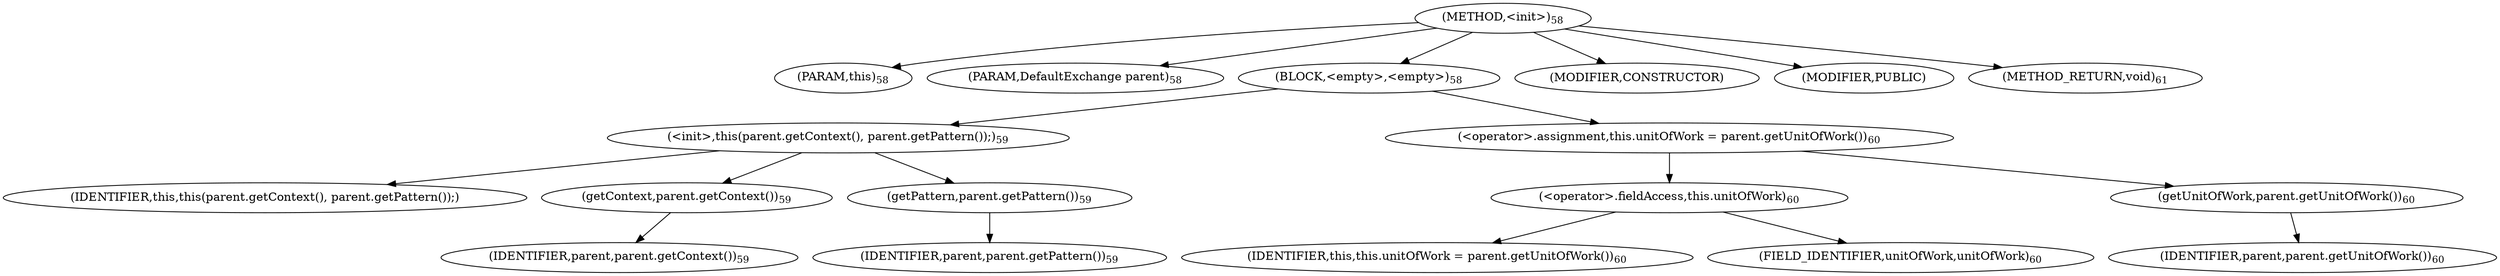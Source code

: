 digraph "&lt;init&gt;" {  
"172" [label = <(METHOD,&lt;init&gt;)<SUB>58</SUB>> ]
"11" [label = <(PARAM,this)<SUB>58</SUB>> ]
"173" [label = <(PARAM,DefaultExchange parent)<SUB>58</SUB>> ]
"174" [label = <(BLOCK,&lt;empty&gt;,&lt;empty&gt;)<SUB>58</SUB>> ]
"175" [label = <(&lt;init&gt;,this(parent.getContext(), parent.getPattern());)<SUB>59</SUB>> ]
"10" [label = <(IDENTIFIER,this,this(parent.getContext(), parent.getPattern());)> ]
"176" [label = <(getContext,parent.getContext())<SUB>59</SUB>> ]
"177" [label = <(IDENTIFIER,parent,parent.getContext())<SUB>59</SUB>> ]
"178" [label = <(getPattern,parent.getPattern())<SUB>59</SUB>> ]
"179" [label = <(IDENTIFIER,parent,parent.getPattern())<SUB>59</SUB>> ]
"180" [label = <(&lt;operator&gt;.assignment,this.unitOfWork = parent.getUnitOfWork())<SUB>60</SUB>> ]
"181" [label = <(&lt;operator&gt;.fieldAccess,this.unitOfWork)<SUB>60</SUB>> ]
"12" [label = <(IDENTIFIER,this,this.unitOfWork = parent.getUnitOfWork())<SUB>60</SUB>> ]
"182" [label = <(FIELD_IDENTIFIER,unitOfWork,unitOfWork)<SUB>60</SUB>> ]
"183" [label = <(getUnitOfWork,parent.getUnitOfWork())<SUB>60</SUB>> ]
"184" [label = <(IDENTIFIER,parent,parent.getUnitOfWork())<SUB>60</SUB>> ]
"185" [label = <(MODIFIER,CONSTRUCTOR)> ]
"186" [label = <(MODIFIER,PUBLIC)> ]
"187" [label = <(METHOD_RETURN,void)<SUB>61</SUB>> ]
  "172" -> "11" 
  "172" -> "173" 
  "172" -> "174" 
  "172" -> "185" 
  "172" -> "186" 
  "172" -> "187" 
  "174" -> "175" 
  "174" -> "180" 
  "175" -> "10" 
  "175" -> "176" 
  "175" -> "178" 
  "176" -> "177" 
  "178" -> "179" 
  "180" -> "181" 
  "180" -> "183" 
  "181" -> "12" 
  "181" -> "182" 
  "183" -> "184" 
}
